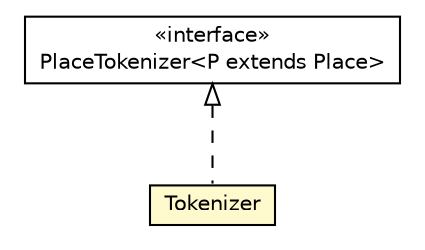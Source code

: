 #!/usr/local/bin/dot
#
# Class diagram 
# Generated by UMLGraph version 5.4 (http://www.umlgraph.org/)
#

digraph G {
	edge [fontname="Helvetica",fontsize=10,labelfontname="Helvetica",labelfontsize=10];
	node [fontname="Helvetica",fontsize=10,shape=plaintext];
	nodesep=0.25;
	ranksep=0.5;
	// hu.sch.kfc.client.place.EditProgramPlace.Tokenizer
	c4248 [label=<<table title="hu.sch.kfc.client.place.EditProgramPlace.Tokenizer" border="0" cellborder="1" cellspacing="0" cellpadding="2" port="p" bgcolor="lemonChiffon" href="./EditProgramPlace.Tokenizer.html">
		<tr><td><table border="0" cellspacing="0" cellpadding="1">
<tr><td align="center" balign="center"> Tokenizer </td></tr>
		</table></td></tr>
		</table>>, URL="./EditProgramPlace.Tokenizer.html", fontname="Helvetica", fontcolor="black", fontsize=10.0];
	//hu.sch.kfc.client.place.EditProgramPlace.Tokenizer implements com.google.gwt.place.shared.PlaceTokenizer<P extends com.google.gwt.place.shared.Place>
	c4323:p -> c4248:p [dir=back,arrowtail=empty,style=dashed];
	// com.google.gwt.place.shared.PlaceTokenizer<P extends com.google.gwt.place.shared.Place>
	c4323 [label=<<table title="com.google.gwt.place.shared.PlaceTokenizer" border="0" cellborder="1" cellspacing="0" cellpadding="2" port="p">
		<tr><td><table border="0" cellspacing="0" cellpadding="1">
<tr><td align="center" balign="center"> &#171;interface&#187; </td></tr>
<tr><td align="center" balign="center"> PlaceTokenizer&lt;P extends Place&gt; </td></tr>
		</table></td></tr>
		</table>>, URL="null", fontname="Helvetica", fontcolor="black", fontsize=10.0];
}

